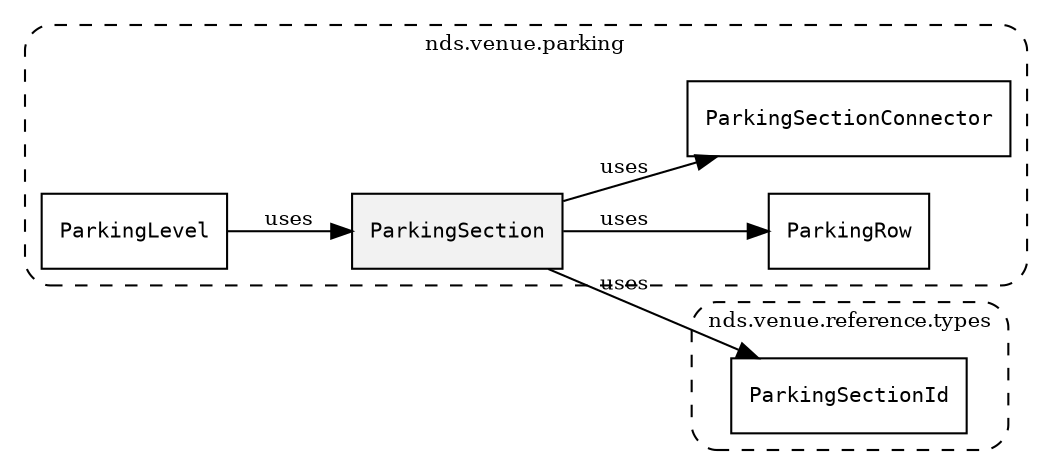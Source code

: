 /**
 * This dot file creates symbol collaboration diagram for ParkingSection.
 */
digraph ZSERIO
{
    node [shape=box, fontsize=10];
    rankdir="LR";
    fontsize=10;
    tooltip="ParkingSection collaboration diagram";

    subgraph "cluster_nds.venue.parking"
    {
        style="dashed, rounded";
        label="nds.venue.parking";
        tooltip="Package nds.venue.parking";
        href="../../../content/packages/nds.venue.parking.html#Package-nds-venue-parking";
        target="_parent";

        "ParkingSection" [style="filled", fillcolor="#0000000D", target="_parent", label=<<font face="monospace"><table align="center" border="0" cellspacing="0" cellpadding="0"><tr><td href="../../../content/packages/nds.venue.parking.html#Structure-ParkingSection" title="Structure defined in nds.venue.parking">ParkingSection</td></tr></table></font>>];
        "ParkingRow" [target="_parent", label=<<font face="monospace"><table align="center" border="0" cellspacing="0" cellpadding="0"><tr><td href="../../../content/packages/nds.venue.parking.html#Structure-ParkingRow" title="Structure defined in nds.venue.parking">ParkingRow</td></tr></table></font>>];
        "ParkingSectionConnector" [target="_parent", label=<<font face="monospace"><table align="center" border="0" cellspacing="0" cellpadding="0"><tr><td href="../../../content/packages/nds.venue.parking.html#Structure-ParkingSectionConnector" title="Structure defined in nds.venue.parking">ParkingSectionConnector</td></tr></table></font>>];
        "ParkingLevel" [target="_parent", label=<<font face="monospace"><table align="center" border="0" cellspacing="0" cellpadding="0"><tr><td href="../../../content/packages/nds.venue.parking.html#Structure-ParkingLevel" title="Structure defined in nds.venue.parking">ParkingLevel</td></tr></table></font>>];
    }

    subgraph "cluster_nds.venue.reference.types"
    {
        style="dashed, rounded";
        label="nds.venue.reference.types";
        tooltip="Package nds.venue.reference.types";
        href="../../../content/packages/nds.venue.reference.types.html#Package-nds-venue-reference-types";
        target="_parent";

        "ParkingSectionId" [target="_parent", label=<<font face="monospace"><table align="center" border="0" cellspacing="0" cellpadding="0"><tr><td href="../../../content/packages/nds.venue.reference.types.html#Subtype-ParkingSectionId" title="Subtype defined in nds.venue.reference.types">ParkingSectionId</td></tr></table></font>>];
    }

    "ParkingSection" -> "ParkingSectionId" [label="uses", fontsize=10];
    "ParkingSection" -> "ParkingRow" [label="uses", fontsize=10];
    "ParkingSection" -> "ParkingSectionConnector" [label="uses", fontsize=10];
    "ParkingLevel" -> "ParkingSection" [label="uses", fontsize=10];
}
